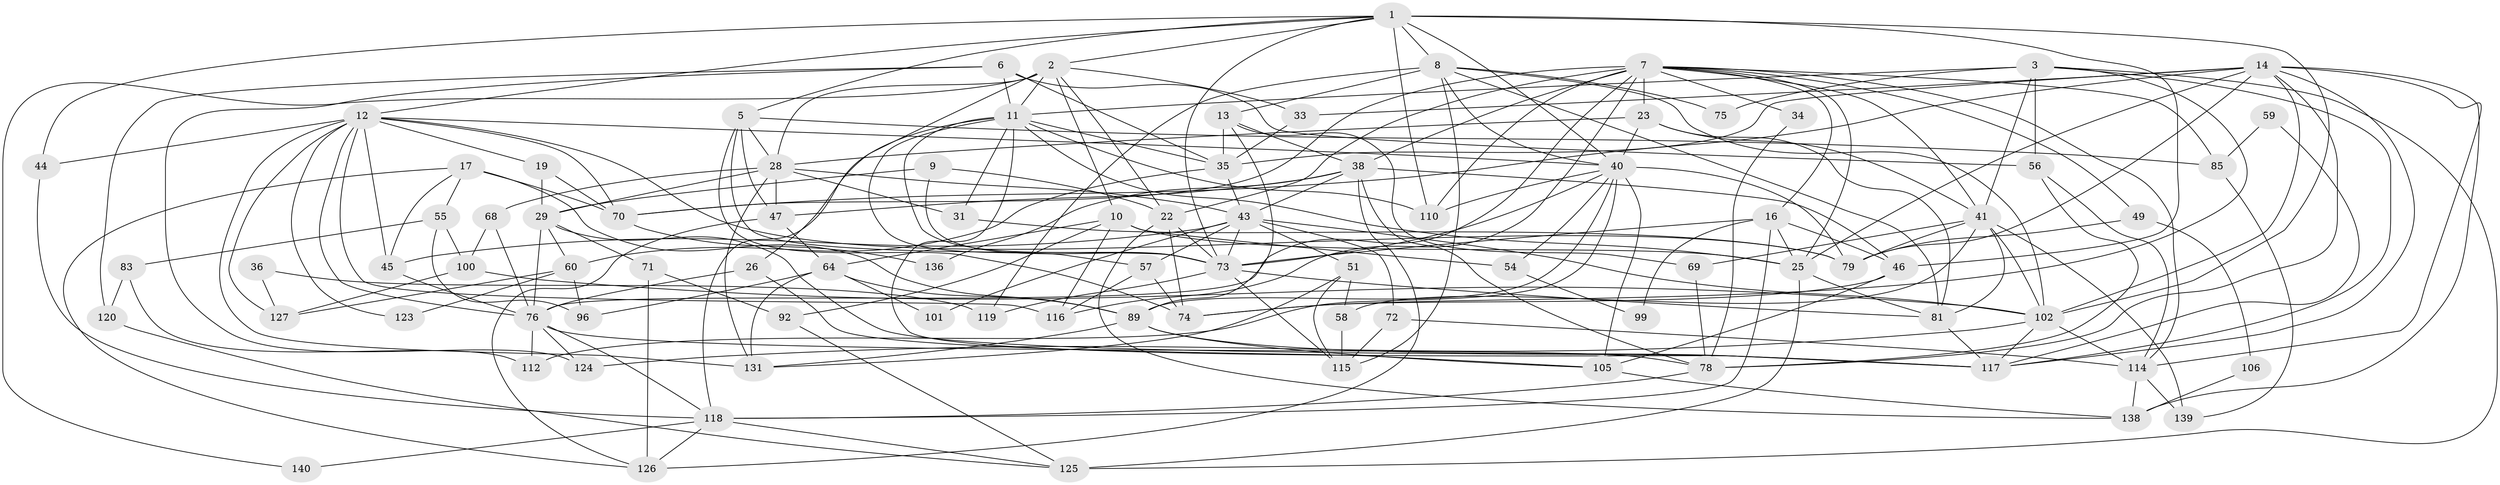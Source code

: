 // original degree distribution, {3: 0.27586206896551724, 5: 0.1724137931034483, 4: 0.2896551724137931, 6: 0.06206896551724138, 2: 0.1310344827586207, 7: 0.034482758620689655, 8: 0.034482758620689655}
// Generated by graph-tools (version 1.1) at 2025/18/03/04/25 18:18:38]
// undirected, 87 vertices, 228 edges
graph export_dot {
graph [start="1"]
  node [color=gray90,style=filled];
  1 [super="+4+52"];
  2 [super="+122"];
  3 [super="+95"];
  5 [super="+142"];
  6;
  7 [super="+61+39"];
  8 [super="+135+37"];
  9 [super="+143"];
  10 [super="+21"];
  11 [super="+15+20"];
  12 [super="+30"];
  13 [super="+50"];
  14 [super="+32+62"];
  16;
  17 [super="+18"];
  19 [super="+86"];
  22 [super="+63"];
  23 [super="+93+42"];
  25 [super="+53"];
  26;
  28 [super="+130"];
  29 [super="+104"];
  31;
  33;
  34;
  35 [super="+66"];
  36;
  38 [super="+133"];
  40 [super="+111+77+98"];
  41 [super="+97"];
  43 [super="+109+82"];
  44;
  45;
  46 [super="+103"];
  47 [super="+137"];
  49;
  51;
  54;
  55;
  56 [super="+67"];
  57 [super="+80"];
  58;
  59;
  60 [super="+94"];
  64 [super="+91+65"];
  68;
  69;
  70;
  71;
  72;
  73 [super="+134+132+129"];
  74;
  75;
  76 [super="+88"];
  78 [super="+87"];
  79;
  81;
  83;
  85;
  89;
  92;
  96;
  99;
  100;
  101;
  102 [super="+113"];
  105 [super="+108"];
  106;
  110;
  112;
  114 [super="+128"];
  115;
  116;
  117 [super="+121"];
  118;
  119;
  120;
  123;
  124;
  125;
  126;
  127;
  131;
  136;
  138;
  139;
  140;
  1 -- 44;
  1 -- 5;
  1 -- 102;
  1 -- 12;
  1 -- 110;
  1 -- 46;
  1 -- 40 [weight=2];
  1 -- 2;
  1 -- 73;
  1 -- 8;
  2 -- 22;
  2 -- 140;
  2 -- 10;
  2 -- 33;
  2 -- 26;
  2 -- 11;
  2 -- 28;
  3 -- 74;
  3 -- 56;
  3 -- 75;
  3 -- 125;
  3 -- 41;
  3 -- 11;
  3 -- 117;
  5 -- 28;
  5 -- 85;
  5 -- 74;
  5 -- 47;
  5 -- 73;
  6 -- 124;
  6 -- 120;
  6 -- 35;
  6 -- 56;
  6 -- 11;
  7 -- 38;
  7 -- 23;
  7 -- 34;
  7 -- 49;
  7 -- 16;
  7 -- 70;
  7 -- 41;
  7 -- 110;
  7 -- 116;
  7 -- 85;
  7 -- 22 [weight=2];
  7 -- 114;
  7 -- 76;
  7 -- 25;
  8 -- 102;
  8 -- 75;
  8 -- 115;
  8 -- 40;
  8 -- 81;
  8 -- 119;
  8 -- 13;
  9 -- 29;
  9 -- 22;
  9 -- 73;
  10 -- 92;
  10 -- 116;
  10 -- 54;
  10 -- 64;
  10 -- 25;
  11 -- 35;
  11 -- 117;
  11 -- 25;
  11 -- 57;
  11 -- 31;
  11 -- 118;
  11 -- 110;
  11 -- 73;
  12 -- 131;
  12 -- 123;
  12 -- 127;
  12 -- 70;
  12 -- 76;
  12 -- 45;
  12 -- 44;
  12 -- 79;
  12 -- 19;
  12 -- 116;
  12 -- 40;
  13 -- 89;
  13 -- 69;
  13 -- 35;
  13 -- 38;
  14 -- 70;
  14 -- 138;
  14 -- 33;
  14 -- 102;
  14 -- 78;
  14 -- 35;
  14 -- 114;
  14 -- 117;
  14 -- 79;
  14 -- 25;
  16 -- 25;
  16 -- 46;
  16 -- 73;
  16 -- 99;
  16 -- 118;
  17 -- 126;
  17 -- 70;
  17 -- 89 [weight=2];
  17 -- 45;
  17 -- 55;
  19 -- 70;
  19 -- 29;
  22 -- 74;
  22 -- 73;
  22 -- 138;
  23 -- 81;
  23 -- 28;
  23 -- 41;
  23 -- 40;
  25 -- 125;
  25 -- 81;
  26 -- 105;
  26 -- 76;
  28 -- 68;
  28 -- 29;
  28 -- 131;
  28 -- 31;
  28 -- 47;
  28 -- 43;
  29 -- 117;
  29 -- 71;
  29 -- 60;
  29 -- 76;
  31 -- 79;
  33 -- 35;
  34 -- 78;
  35 -- 43;
  35 -- 60;
  36 -- 119;
  36 -- 127;
  38 -- 46;
  38 -- 136;
  38 -- 47;
  38 -- 126;
  38 -- 43;
  38 -- 78;
  40 -- 73;
  40 -- 79;
  40 -- 89;
  40 -- 54;
  40 -- 112;
  40 -- 105;
  40 -- 110;
  41 -- 58;
  41 -- 139;
  41 -- 81;
  41 -- 69;
  41 -- 79;
  41 -- 102;
  43 -- 51;
  43 -- 57;
  43 -- 72;
  43 -- 101;
  43 -- 45;
  43 -- 102;
  43 -- 73;
  44 -- 118;
  45 -- 76;
  46 -- 74;
  46 -- 105;
  47 -- 64;
  47 -- 126;
  49 -- 79;
  49 -- 106;
  51 -- 115;
  51 -- 58;
  51 -- 131;
  54 -- 99;
  55 -- 100;
  55 -- 83;
  55 -- 96;
  56 -- 114;
  56 -- 78;
  57 -- 74;
  57 -- 116;
  58 -- 115;
  59 -- 85;
  59 -- 117;
  60 -- 127;
  60 -- 123;
  60 -- 96;
  64 -- 131;
  64 -- 101;
  64 -- 96;
  64 -- 89;
  68 -- 100;
  68 -- 76;
  69 -- 78;
  70 -- 136;
  71 -- 126;
  71 -- 92;
  72 -- 115;
  72 -- 114;
  73 -- 81 [weight=2];
  73 -- 119;
  73 -- 115;
  76 -- 118;
  76 -- 124;
  76 -- 112;
  76 -- 78;
  78 -- 118;
  81 -- 117;
  83 -- 112;
  83 -- 120;
  85 -- 139;
  89 -- 105;
  89 -- 131;
  89 -- 117;
  92 -- 125;
  100 -- 127;
  100 -- 102;
  102 -- 114;
  102 -- 124;
  102 -- 117;
  105 -- 138;
  106 -- 138;
  114 -- 138;
  114 -- 139;
  118 -- 125;
  118 -- 126;
  118 -- 140;
  120 -- 125;
}

